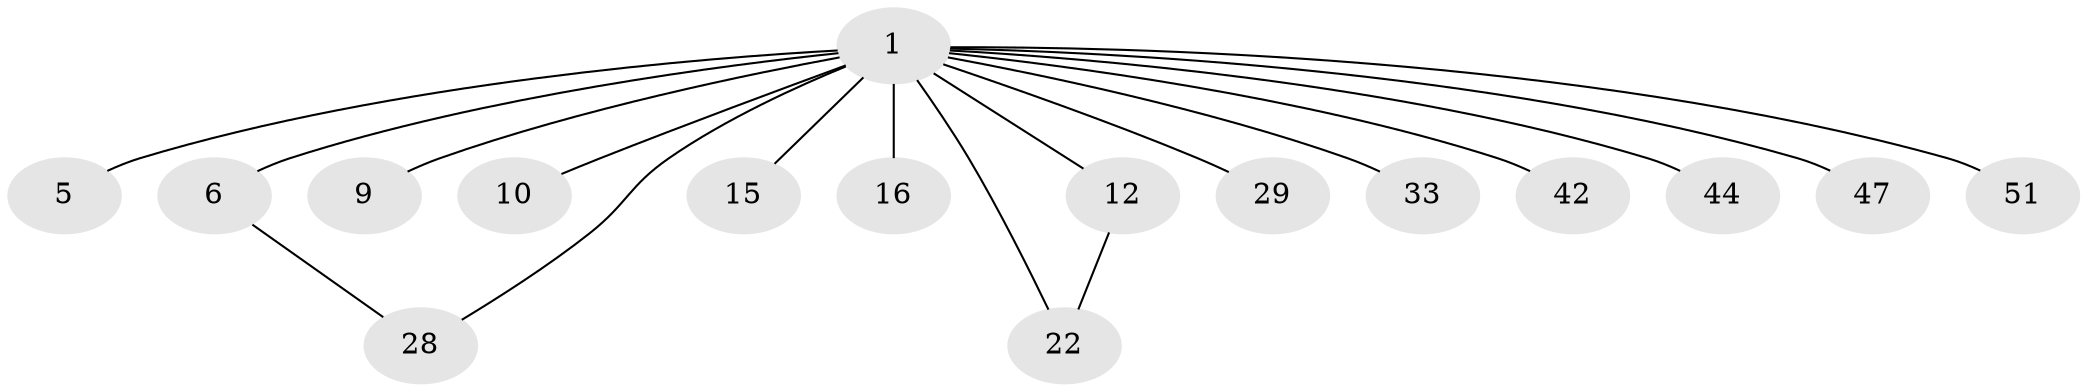 // original degree distribution, {6: 0.018518518518518517, 11: 0.018518518518518517, 7: 0.037037037037037035, 4: 0.037037037037037035, 3: 0.07407407407407407, 2: 0.3148148148148148, 1: 0.48148148148148145, 5: 0.018518518518518517}
// Generated by graph-tools (version 1.1) at 2025/18/03/04/25 18:18:04]
// undirected, 16 vertices, 17 edges
graph export_dot {
graph [start="1"]
  node [color=gray90,style=filled];
  1 [super="+2+3+11+26+8"];
  5 [super="+14+7"];
  6 [super="+21"];
  9;
  10;
  12 [super="+30+13+20+41+45"];
  15 [super="+23"];
  16;
  22 [super="+25"];
  28;
  29;
  33 [super="+53"];
  42;
  44 [super="+46"];
  47;
  51;
  1 -- 33;
  1 -- 6 [weight=2];
  1 -- 9;
  1 -- 42;
  1 -- 44;
  1 -- 15 [weight=2];
  1 -- 16;
  1 -- 47;
  1 -- 22;
  1 -- 29;
  1 -- 51;
  1 -- 5;
  1 -- 10;
  1 -- 12;
  1 -- 28;
  6 -- 28;
  12 -- 22;
}
